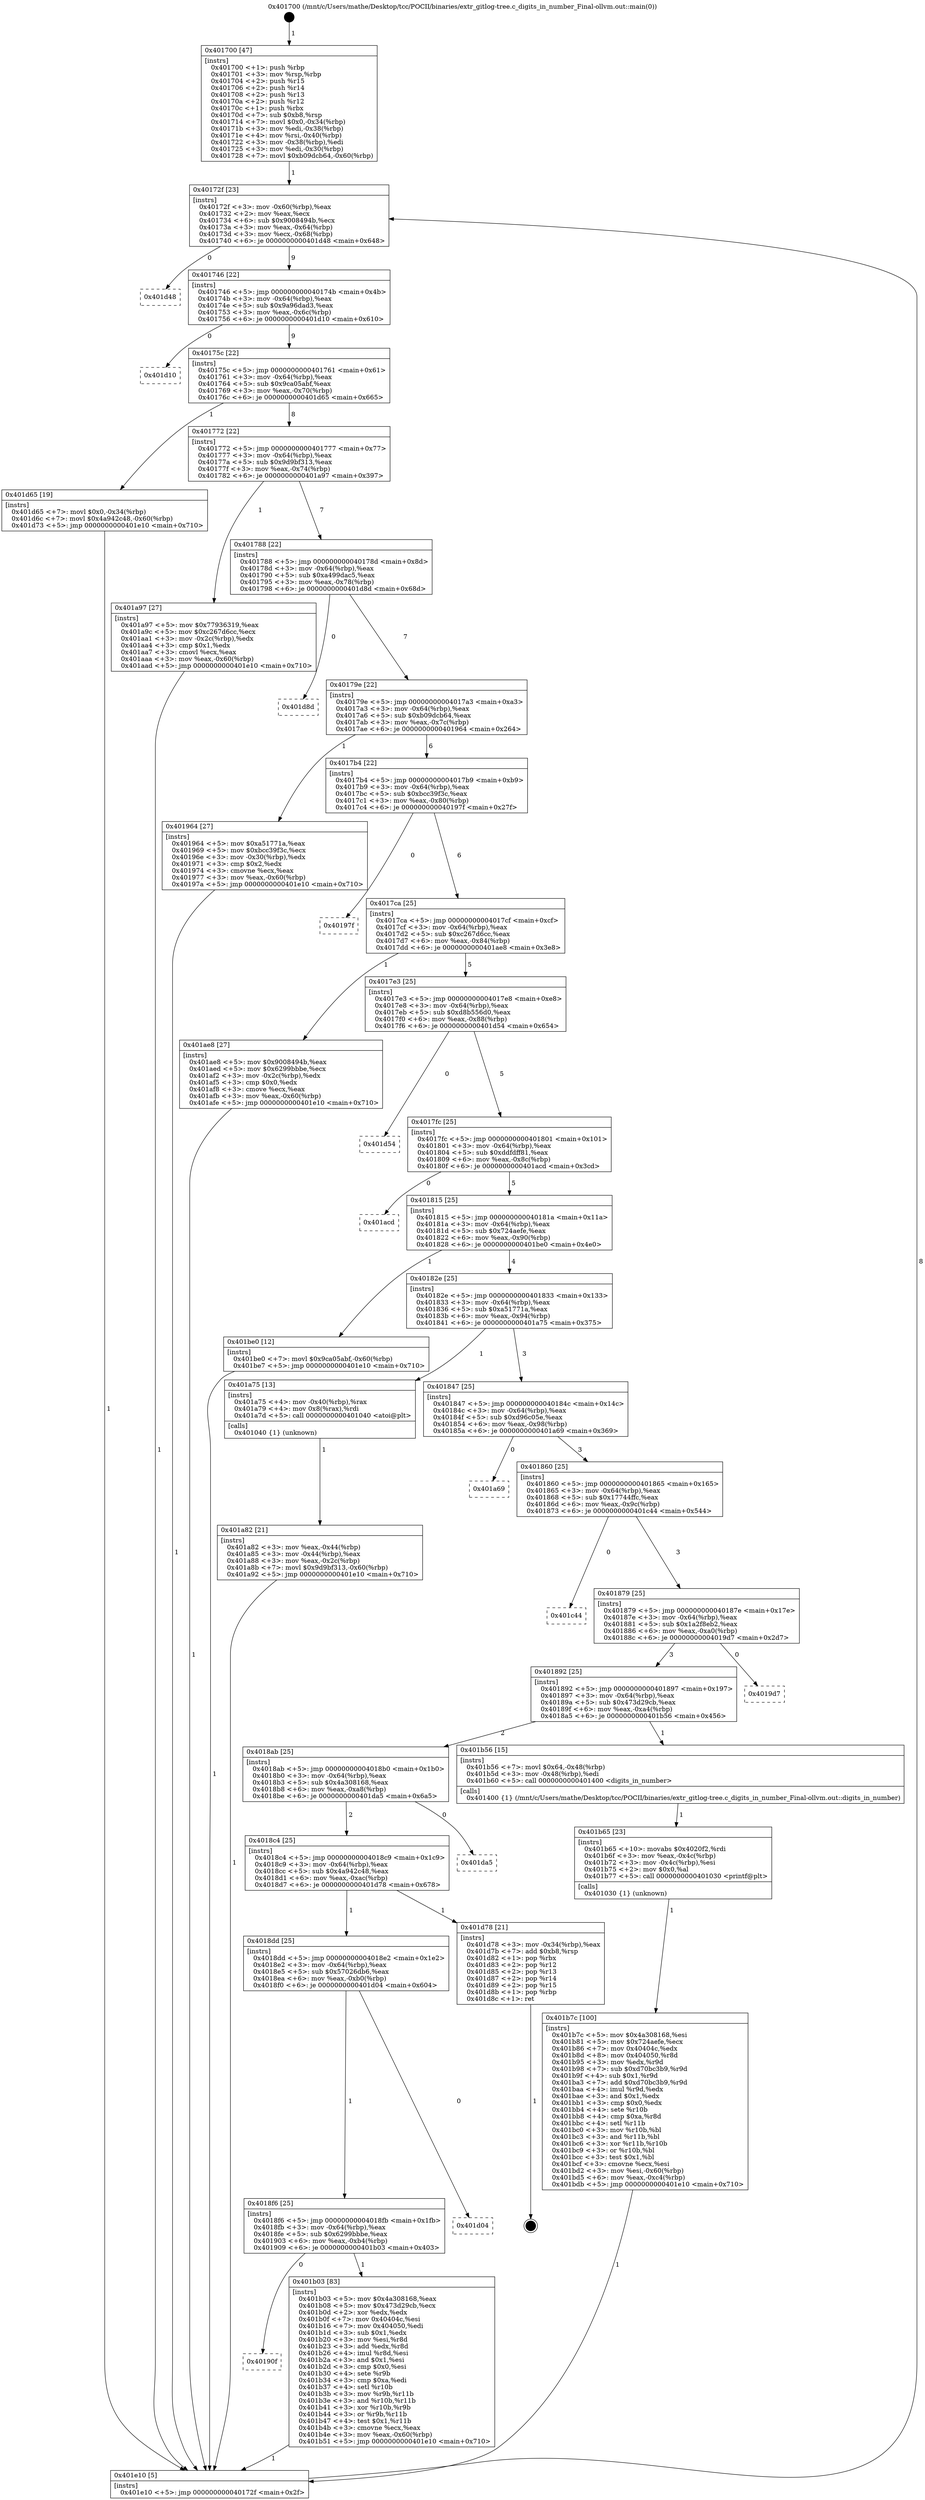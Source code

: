 digraph "0x401700" {
  label = "0x401700 (/mnt/c/Users/mathe/Desktop/tcc/POCII/binaries/extr_gitlog-tree.c_digits_in_number_Final-ollvm.out::main(0))"
  labelloc = "t"
  node[shape=record]

  Entry [label="",width=0.3,height=0.3,shape=circle,fillcolor=black,style=filled]
  "0x40172f" [label="{
     0x40172f [23]\l
     | [instrs]\l
     &nbsp;&nbsp;0x40172f \<+3\>: mov -0x60(%rbp),%eax\l
     &nbsp;&nbsp;0x401732 \<+2\>: mov %eax,%ecx\l
     &nbsp;&nbsp;0x401734 \<+6\>: sub $0x9008494b,%ecx\l
     &nbsp;&nbsp;0x40173a \<+3\>: mov %eax,-0x64(%rbp)\l
     &nbsp;&nbsp;0x40173d \<+3\>: mov %ecx,-0x68(%rbp)\l
     &nbsp;&nbsp;0x401740 \<+6\>: je 0000000000401d48 \<main+0x648\>\l
  }"]
  "0x401d48" [label="{
     0x401d48\l
  }", style=dashed]
  "0x401746" [label="{
     0x401746 [22]\l
     | [instrs]\l
     &nbsp;&nbsp;0x401746 \<+5\>: jmp 000000000040174b \<main+0x4b\>\l
     &nbsp;&nbsp;0x40174b \<+3\>: mov -0x64(%rbp),%eax\l
     &nbsp;&nbsp;0x40174e \<+5\>: sub $0x9a96dad3,%eax\l
     &nbsp;&nbsp;0x401753 \<+3\>: mov %eax,-0x6c(%rbp)\l
     &nbsp;&nbsp;0x401756 \<+6\>: je 0000000000401d10 \<main+0x610\>\l
  }"]
  Exit [label="",width=0.3,height=0.3,shape=circle,fillcolor=black,style=filled,peripheries=2]
  "0x401d10" [label="{
     0x401d10\l
  }", style=dashed]
  "0x40175c" [label="{
     0x40175c [22]\l
     | [instrs]\l
     &nbsp;&nbsp;0x40175c \<+5\>: jmp 0000000000401761 \<main+0x61\>\l
     &nbsp;&nbsp;0x401761 \<+3\>: mov -0x64(%rbp),%eax\l
     &nbsp;&nbsp;0x401764 \<+5\>: sub $0x9ca05abf,%eax\l
     &nbsp;&nbsp;0x401769 \<+3\>: mov %eax,-0x70(%rbp)\l
     &nbsp;&nbsp;0x40176c \<+6\>: je 0000000000401d65 \<main+0x665\>\l
  }"]
  "0x401b7c" [label="{
     0x401b7c [100]\l
     | [instrs]\l
     &nbsp;&nbsp;0x401b7c \<+5\>: mov $0x4a308168,%esi\l
     &nbsp;&nbsp;0x401b81 \<+5\>: mov $0x724aefe,%ecx\l
     &nbsp;&nbsp;0x401b86 \<+7\>: mov 0x40404c,%edx\l
     &nbsp;&nbsp;0x401b8d \<+8\>: mov 0x404050,%r8d\l
     &nbsp;&nbsp;0x401b95 \<+3\>: mov %edx,%r9d\l
     &nbsp;&nbsp;0x401b98 \<+7\>: sub $0xd70bc3b9,%r9d\l
     &nbsp;&nbsp;0x401b9f \<+4\>: sub $0x1,%r9d\l
     &nbsp;&nbsp;0x401ba3 \<+7\>: add $0xd70bc3b9,%r9d\l
     &nbsp;&nbsp;0x401baa \<+4\>: imul %r9d,%edx\l
     &nbsp;&nbsp;0x401bae \<+3\>: and $0x1,%edx\l
     &nbsp;&nbsp;0x401bb1 \<+3\>: cmp $0x0,%edx\l
     &nbsp;&nbsp;0x401bb4 \<+4\>: sete %r10b\l
     &nbsp;&nbsp;0x401bb8 \<+4\>: cmp $0xa,%r8d\l
     &nbsp;&nbsp;0x401bbc \<+4\>: setl %r11b\l
     &nbsp;&nbsp;0x401bc0 \<+3\>: mov %r10b,%bl\l
     &nbsp;&nbsp;0x401bc3 \<+3\>: and %r11b,%bl\l
     &nbsp;&nbsp;0x401bc6 \<+3\>: xor %r11b,%r10b\l
     &nbsp;&nbsp;0x401bc9 \<+3\>: or %r10b,%bl\l
     &nbsp;&nbsp;0x401bcc \<+3\>: test $0x1,%bl\l
     &nbsp;&nbsp;0x401bcf \<+3\>: cmovne %ecx,%esi\l
     &nbsp;&nbsp;0x401bd2 \<+3\>: mov %esi,-0x60(%rbp)\l
     &nbsp;&nbsp;0x401bd5 \<+6\>: mov %eax,-0xc4(%rbp)\l
     &nbsp;&nbsp;0x401bdb \<+5\>: jmp 0000000000401e10 \<main+0x710\>\l
  }"]
  "0x401d65" [label="{
     0x401d65 [19]\l
     | [instrs]\l
     &nbsp;&nbsp;0x401d65 \<+7\>: movl $0x0,-0x34(%rbp)\l
     &nbsp;&nbsp;0x401d6c \<+7\>: movl $0x4a942c48,-0x60(%rbp)\l
     &nbsp;&nbsp;0x401d73 \<+5\>: jmp 0000000000401e10 \<main+0x710\>\l
  }"]
  "0x401772" [label="{
     0x401772 [22]\l
     | [instrs]\l
     &nbsp;&nbsp;0x401772 \<+5\>: jmp 0000000000401777 \<main+0x77\>\l
     &nbsp;&nbsp;0x401777 \<+3\>: mov -0x64(%rbp),%eax\l
     &nbsp;&nbsp;0x40177a \<+5\>: sub $0x9d9bf313,%eax\l
     &nbsp;&nbsp;0x40177f \<+3\>: mov %eax,-0x74(%rbp)\l
     &nbsp;&nbsp;0x401782 \<+6\>: je 0000000000401a97 \<main+0x397\>\l
  }"]
  "0x401b65" [label="{
     0x401b65 [23]\l
     | [instrs]\l
     &nbsp;&nbsp;0x401b65 \<+10\>: movabs $0x4020f2,%rdi\l
     &nbsp;&nbsp;0x401b6f \<+3\>: mov %eax,-0x4c(%rbp)\l
     &nbsp;&nbsp;0x401b72 \<+3\>: mov -0x4c(%rbp),%esi\l
     &nbsp;&nbsp;0x401b75 \<+2\>: mov $0x0,%al\l
     &nbsp;&nbsp;0x401b77 \<+5\>: call 0000000000401030 \<printf@plt\>\l
     | [calls]\l
     &nbsp;&nbsp;0x401030 \{1\} (unknown)\l
  }"]
  "0x401a97" [label="{
     0x401a97 [27]\l
     | [instrs]\l
     &nbsp;&nbsp;0x401a97 \<+5\>: mov $0x77936319,%eax\l
     &nbsp;&nbsp;0x401a9c \<+5\>: mov $0xc267d6cc,%ecx\l
     &nbsp;&nbsp;0x401aa1 \<+3\>: mov -0x2c(%rbp),%edx\l
     &nbsp;&nbsp;0x401aa4 \<+3\>: cmp $0x1,%edx\l
     &nbsp;&nbsp;0x401aa7 \<+3\>: cmovl %ecx,%eax\l
     &nbsp;&nbsp;0x401aaa \<+3\>: mov %eax,-0x60(%rbp)\l
     &nbsp;&nbsp;0x401aad \<+5\>: jmp 0000000000401e10 \<main+0x710\>\l
  }"]
  "0x401788" [label="{
     0x401788 [22]\l
     | [instrs]\l
     &nbsp;&nbsp;0x401788 \<+5\>: jmp 000000000040178d \<main+0x8d\>\l
     &nbsp;&nbsp;0x40178d \<+3\>: mov -0x64(%rbp),%eax\l
     &nbsp;&nbsp;0x401790 \<+5\>: sub $0xa499dac5,%eax\l
     &nbsp;&nbsp;0x401795 \<+3\>: mov %eax,-0x78(%rbp)\l
     &nbsp;&nbsp;0x401798 \<+6\>: je 0000000000401d8d \<main+0x68d\>\l
  }"]
  "0x40190f" [label="{
     0x40190f\l
  }", style=dashed]
  "0x401d8d" [label="{
     0x401d8d\l
  }", style=dashed]
  "0x40179e" [label="{
     0x40179e [22]\l
     | [instrs]\l
     &nbsp;&nbsp;0x40179e \<+5\>: jmp 00000000004017a3 \<main+0xa3\>\l
     &nbsp;&nbsp;0x4017a3 \<+3\>: mov -0x64(%rbp),%eax\l
     &nbsp;&nbsp;0x4017a6 \<+5\>: sub $0xb09dcb64,%eax\l
     &nbsp;&nbsp;0x4017ab \<+3\>: mov %eax,-0x7c(%rbp)\l
     &nbsp;&nbsp;0x4017ae \<+6\>: je 0000000000401964 \<main+0x264\>\l
  }"]
  "0x401b03" [label="{
     0x401b03 [83]\l
     | [instrs]\l
     &nbsp;&nbsp;0x401b03 \<+5\>: mov $0x4a308168,%eax\l
     &nbsp;&nbsp;0x401b08 \<+5\>: mov $0x473d29cb,%ecx\l
     &nbsp;&nbsp;0x401b0d \<+2\>: xor %edx,%edx\l
     &nbsp;&nbsp;0x401b0f \<+7\>: mov 0x40404c,%esi\l
     &nbsp;&nbsp;0x401b16 \<+7\>: mov 0x404050,%edi\l
     &nbsp;&nbsp;0x401b1d \<+3\>: sub $0x1,%edx\l
     &nbsp;&nbsp;0x401b20 \<+3\>: mov %esi,%r8d\l
     &nbsp;&nbsp;0x401b23 \<+3\>: add %edx,%r8d\l
     &nbsp;&nbsp;0x401b26 \<+4\>: imul %r8d,%esi\l
     &nbsp;&nbsp;0x401b2a \<+3\>: and $0x1,%esi\l
     &nbsp;&nbsp;0x401b2d \<+3\>: cmp $0x0,%esi\l
     &nbsp;&nbsp;0x401b30 \<+4\>: sete %r9b\l
     &nbsp;&nbsp;0x401b34 \<+3\>: cmp $0xa,%edi\l
     &nbsp;&nbsp;0x401b37 \<+4\>: setl %r10b\l
     &nbsp;&nbsp;0x401b3b \<+3\>: mov %r9b,%r11b\l
     &nbsp;&nbsp;0x401b3e \<+3\>: and %r10b,%r11b\l
     &nbsp;&nbsp;0x401b41 \<+3\>: xor %r10b,%r9b\l
     &nbsp;&nbsp;0x401b44 \<+3\>: or %r9b,%r11b\l
     &nbsp;&nbsp;0x401b47 \<+4\>: test $0x1,%r11b\l
     &nbsp;&nbsp;0x401b4b \<+3\>: cmovne %ecx,%eax\l
     &nbsp;&nbsp;0x401b4e \<+3\>: mov %eax,-0x60(%rbp)\l
     &nbsp;&nbsp;0x401b51 \<+5\>: jmp 0000000000401e10 \<main+0x710\>\l
  }"]
  "0x401964" [label="{
     0x401964 [27]\l
     | [instrs]\l
     &nbsp;&nbsp;0x401964 \<+5\>: mov $0xa51771a,%eax\l
     &nbsp;&nbsp;0x401969 \<+5\>: mov $0xbcc39f3c,%ecx\l
     &nbsp;&nbsp;0x40196e \<+3\>: mov -0x30(%rbp),%edx\l
     &nbsp;&nbsp;0x401971 \<+3\>: cmp $0x2,%edx\l
     &nbsp;&nbsp;0x401974 \<+3\>: cmovne %ecx,%eax\l
     &nbsp;&nbsp;0x401977 \<+3\>: mov %eax,-0x60(%rbp)\l
     &nbsp;&nbsp;0x40197a \<+5\>: jmp 0000000000401e10 \<main+0x710\>\l
  }"]
  "0x4017b4" [label="{
     0x4017b4 [22]\l
     | [instrs]\l
     &nbsp;&nbsp;0x4017b4 \<+5\>: jmp 00000000004017b9 \<main+0xb9\>\l
     &nbsp;&nbsp;0x4017b9 \<+3\>: mov -0x64(%rbp),%eax\l
     &nbsp;&nbsp;0x4017bc \<+5\>: sub $0xbcc39f3c,%eax\l
     &nbsp;&nbsp;0x4017c1 \<+3\>: mov %eax,-0x80(%rbp)\l
     &nbsp;&nbsp;0x4017c4 \<+6\>: je 000000000040197f \<main+0x27f\>\l
  }"]
  "0x401e10" [label="{
     0x401e10 [5]\l
     | [instrs]\l
     &nbsp;&nbsp;0x401e10 \<+5\>: jmp 000000000040172f \<main+0x2f\>\l
  }"]
  "0x401700" [label="{
     0x401700 [47]\l
     | [instrs]\l
     &nbsp;&nbsp;0x401700 \<+1\>: push %rbp\l
     &nbsp;&nbsp;0x401701 \<+3\>: mov %rsp,%rbp\l
     &nbsp;&nbsp;0x401704 \<+2\>: push %r15\l
     &nbsp;&nbsp;0x401706 \<+2\>: push %r14\l
     &nbsp;&nbsp;0x401708 \<+2\>: push %r13\l
     &nbsp;&nbsp;0x40170a \<+2\>: push %r12\l
     &nbsp;&nbsp;0x40170c \<+1\>: push %rbx\l
     &nbsp;&nbsp;0x40170d \<+7\>: sub $0xb8,%rsp\l
     &nbsp;&nbsp;0x401714 \<+7\>: movl $0x0,-0x34(%rbp)\l
     &nbsp;&nbsp;0x40171b \<+3\>: mov %edi,-0x38(%rbp)\l
     &nbsp;&nbsp;0x40171e \<+4\>: mov %rsi,-0x40(%rbp)\l
     &nbsp;&nbsp;0x401722 \<+3\>: mov -0x38(%rbp),%edi\l
     &nbsp;&nbsp;0x401725 \<+3\>: mov %edi,-0x30(%rbp)\l
     &nbsp;&nbsp;0x401728 \<+7\>: movl $0xb09dcb64,-0x60(%rbp)\l
  }"]
  "0x4018f6" [label="{
     0x4018f6 [25]\l
     | [instrs]\l
     &nbsp;&nbsp;0x4018f6 \<+5\>: jmp 00000000004018fb \<main+0x1fb\>\l
     &nbsp;&nbsp;0x4018fb \<+3\>: mov -0x64(%rbp),%eax\l
     &nbsp;&nbsp;0x4018fe \<+5\>: sub $0x6299bbbe,%eax\l
     &nbsp;&nbsp;0x401903 \<+6\>: mov %eax,-0xb4(%rbp)\l
     &nbsp;&nbsp;0x401909 \<+6\>: je 0000000000401b03 \<main+0x403\>\l
  }"]
  "0x40197f" [label="{
     0x40197f\l
  }", style=dashed]
  "0x4017ca" [label="{
     0x4017ca [25]\l
     | [instrs]\l
     &nbsp;&nbsp;0x4017ca \<+5\>: jmp 00000000004017cf \<main+0xcf\>\l
     &nbsp;&nbsp;0x4017cf \<+3\>: mov -0x64(%rbp),%eax\l
     &nbsp;&nbsp;0x4017d2 \<+5\>: sub $0xc267d6cc,%eax\l
     &nbsp;&nbsp;0x4017d7 \<+6\>: mov %eax,-0x84(%rbp)\l
     &nbsp;&nbsp;0x4017dd \<+6\>: je 0000000000401ae8 \<main+0x3e8\>\l
  }"]
  "0x401d04" [label="{
     0x401d04\l
  }", style=dashed]
  "0x401ae8" [label="{
     0x401ae8 [27]\l
     | [instrs]\l
     &nbsp;&nbsp;0x401ae8 \<+5\>: mov $0x9008494b,%eax\l
     &nbsp;&nbsp;0x401aed \<+5\>: mov $0x6299bbbe,%ecx\l
     &nbsp;&nbsp;0x401af2 \<+3\>: mov -0x2c(%rbp),%edx\l
     &nbsp;&nbsp;0x401af5 \<+3\>: cmp $0x0,%edx\l
     &nbsp;&nbsp;0x401af8 \<+3\>: cmove %ecx,%eax\l
     &nbsp;&nbsp;0x401afb \<+3\>: mov %eax,-0x60(%rbp)\l
     &nbsp;&nbsp;0x401afe \<+5\>: jmp 0000000000401e10 \<main+0x710\>\l
  }"]
  "0x4017e3" [label="{
     0x4017e3 [25]\l
     | [instrs]\l
     &nbsp;&nbsp;0x4017e3 \<+5\>: jmp 00000000004017e8 \<main+0xe8\>\l
     &nbsp;&nbsp;0x4017e8 \<+3\>: mov -0x64(%rbp),%eax\l
     &nbsp;&nbsp;0x4017eb \<+5\>: sub $0xd8b556d0,%eax\l
     &nbsp;&nbsp;0x4017f0 \<+6\>: mov %eax,-0x88(%rbp)\l
     &nbsp;&nbsp;0x4017f6 \<+6\>: je 0000000000401d54 \<main+0x654\>\l
  }"]
  "0x4018dd" [label="{
     0x4018dd [25]\l
     | [instrs]\l
     &nbsp;&nbsp;0x4018dd \<+5\>: jmp 00000000004018e2 \<main+0x1e2\>\l
     &nbsp;&nbsp;0x4018e2 \<+3\>: mov -0x64(%rbp),%eax\l
     &nbsp;&nbsp;0x4018e5 \<+5\>: sub $0x57026db6,%eax\l
     &nbsp;&nbsp;0x4018ea \<+6\>: mov %eax,-0xb0(%rbp)\l
     &nbsp;&nbsp;0x4018f0 \<+6\>: je 0000000000401d04 \<main+0x604\>\l
  }"]
  "0x401d54" [label="{
     0x401d54\l
  }", style=dashed]
  "0x4017fc" [label="{
     0x4017fc [25]\l
     | [instrs]\l
     &nbsp;&nbsp;0x4017fc \<+5\>: jmp 0000000000401801 \<main+0x101\>\l
     &nbsp;&nbsp;0x401801 \<+3\>: mov -0x64(%rbp),%eax\l
     &nbsp;&nbsp;0x401804 \<+5\>: sub $0xddfdff81,%eax\l
     &nbsp;&nbsp;0x401809 \<+6\>: mov %eax,-0x8c(%rbp)\l
     &nbsp;&nbsp;0x40180f \<+6\>: je 0000000000401acd \<main+0x3cd\>\l
  }"]
  "0x401d78" [label="{
     0x401d78 [21]\l
     | [instrs]\l
     &nbsp;&nbsp;0x401d78 \<+3\>: mov -0x34(%rbp),%eax\l
     &nbsp;&nbsp;0x401d7b \<+7\>: add $0xb8,%rsp\l
     &nbsp;&nbsp;0x401d82 \<+1\>: pop %rbx\l
     &nbsp;&nbsp;0x401d83 \<+2\>: pop %r12\l
     &nbsp;&nbsp;0x401d85 \<+2\>: pop %r13\l
     &nbsp;&nbsp;0x401d87 \<+2\>: pop %r14\l
     &nbsp;&nbsp;0x401d89 \<+2\>: pop %r15\l
     &nbsp;&nbsp;0x401d8b \<+1\>: pop %rbp\l
     &nbsp;&nbsp;0x401d8c \<+1\>: ret\l
  }"]
  "0x401acd" [label="{
     0x401acd\l
  }", style=dashed]
  "0x401815" [label="{
     0x401815 [25]\l
     | [instrs]\l
     &nbsp;&nbsp;0x401815 \<+5\>: jmp 000000000040181a \<main+0x11a\>\l
     &nbsp;&nbsp;0x40181a \<+3\>: mov -0x64(%rbp),%eax\l
     &nbsp;&nbsp;0x40181d \<+5\>: sub $0x724aefe,%eax\l
     &nbsp;&nbsp;0x401822 \<+6\>: mov %eax,-0x90(%rbp)\l
     &nbsp;&nbsp;0x401828 \<+6\>: je 0000000000401be0 \<main+0x4e0\>\l
  }"]
  "0x4018c4" [label="{
     0x4018c4 [25]\l
     | [instrs]\l
     &nbsp;&nbsp;0x4018c4 \<+5\>: jmp 00000000004018c9 \<main+0x1c9\>\l
     &nbsp;&nbsp;0x4018c9 \<+3\>: mov -0x64(%rbp),%eax\l
     &nbsp;&nbsp;0x4018cc \<+5\>: sub $0x4a942c48,%eax\l
     &nbsp;&nbsp;0x4018d1 \<+6\>: mov %eax,-0xac(%rbp)\l
     &nbsp;&nbsp;0x4018d7 \<+6\>: je 0000000000401d78 \<main+0x678\>\l
  }"]
  "0x401be0" [label="{
     0x401be0 [12]\l
     | [instrs]\l
     &nbsp;&nbsp;0x401be0 \<+7\>: movl $0x9ca05abf,-0x60(%rbp)\l
     &nbsp;&nbsp;0x401be7 \<+5\>: jmp 0000000000401e10 \<main+0x710\>\l
  }"]
  "0x40182e" [label="{
     0x40182e [25]\l
     | [instrs]\l
     &nbsp;&nbsp;0x40182e \<+5\>: jmp 0000000000401833 \<main+0x133\>\l
     &nbsp;&nbsp;0x401833 \<+3\>: mov -0x64(%rbp),%eax\l
     &nbsp;&nbsp;0x401836 \<+5\>: sub $0xa51771a,%eax\l
     &nbsp;&nbsp;0x40183b \<+6\>: mov %eax,-0x94(%rbp)\l
     &nbsp;&nbsp;0x401841 \<+6\>: je 0000000000401a75 \<main+0x375\>\l
  }"]
  "0x401da5" [label="{
     0x401da5\l
  }", style=dashed]
  "0x401a75" [label="{
     0x401a75 [13]\l
     | [instrs]\l
     &nbsp;&nbsp;0x401a75 \<+4\>: mov -0x40(%rbp),%rax\l
     &nbsp;&nbsp;0x401a79 \<+4\>: mov 0x8(%rax),%rdi\l
     &nbsp;&nbsp;0x401a7d \<+5\>: call 0000000000401040 \<atoi@plt\>\l
     | [calls]\l
     &nbsp;&nbsp;0x401040 \{1\} (unknown)\l
  }"]
  "0x401847" [label="{
     0x401847 [25]\l
     | [instrs]\l
     &nbsp;&nbsp;0x401847 \<+5\>: jmp 000000000040184c \<main+0x14c\>\l
     &nbsp;&nbsp;0x40184c \<+3\>: mov -0x64(%rbp),%eax\l
     &nbsp;&nbsp;0x40184f \<+5\>: sub $0xd96c05e,%eax\l
     &nbsp;&nbsp;0x401854 \<+6\>: mov %eax,-0x98(%rbp)\l
     &nbsp;&nbsp;0x40185a \<+6\>: je 0000000000401a69 \<main+0x369\>\l
  }"]
  "0x401a82" [label="{
     0x401a82 [21]\l
     | [instrs]\l
     &nbsp;&nbsp;0x401a82 \<+3\>: mov %eax,-0x44(%rbp)\l
     &nbsp;&nbsp;0x401a85 \<+3\>: mov -0x44(%rbp),%eax\l
     &nbsp;&nbsp;0x401a88 \<+3\>: mov %eax,-0x2c(%rbp)\l
     &nbsp;&nbsp;0x401a8b \<+7\>: movl $0x9d9bf313,-0x60(%rbp)\l
     &nbsp;&nbsp;0x401a92 \<+5\>: jmp 0000000000401e10 \<main+0x710\>\l
  }"]
  "0x4018ab" [label="{
     0x4018ab [25]\l
     | [instrs]\l
     &nbsp;&nbsp;0x4018ab \<+5\>: jmp 00000000004018b0 \<main+0x1b0\>\l
     &nbsp;&nbsp;0x4018b0 \<+3\>: mov -0x64(%rbp),%eax\l
     &nbsp;&nbsp;0x4018b3 \<+5\>: sub $0x4a308168,%eax\l
     &nbsp;&nbsp;0x4018b8 \<+6\>: mov %eax,-0xa8(%rbp)\l
     &nbsp;&nbsp;0x4018be \<+6\>: je 0000000000401da5 \<main+0x6a5\>\l
  }"]
  "0x401a69" [label="{
     0x401a69\l
  }", style=dashed]
  "0x401860" [label="{
     0x401860 [25]\l
     | [instrs]\l
     &nbsp;&nbsp;0x401860 \<+5\>: jmp 0000000000401865 \<main+0x165\>\l
     &nbsp;&nbsp;0x401865 \<+3\>: mov -0x64(%rbp),%eax\l
     &nbsp;&nbsp;0x401868 \<+5\>: sub $0x17744ffc,%eax\l
     &nbsp;&nbsp;0x40186d \<+6\>: mov %eax,-0x9c(%rbp)\l
     &nbsp;&nbsp;0x401873 \<+6\>: je 0000000000401c44 \<main+0x544\>\l
  }"]
  "0x401b56" [label="{
     0x401b56 [15]\l
     | [instrs]\l
     &nbsp;&nbsp;0x401b56 \<+7\>: movl $0x64,-0x48(%rbp)\l
     &nbsp;&nbsp;0x401b5d \<+3\>: mov -0x48(%rbp),%edi\l
     &nbsp;&nbsp;0x401b60 \<+5\>: call 0000000000401400 \<digits_in_number\>\l
     | [calls]\l
     &nbsp;&nbsp;0x401400 \{1\} (/mnt/c/Users/mathe/Desktop/tcc/POCII/binaries/extr_gitlog-tree.c_digits_in_number_Final-ollvm.out::digits_in_number)\l
  }"]
  "0x401c44" [label="{
     0x401c44\l
  }", style=dashed]
  "0x401879" [label="{
     0x401879 [25]\l
     | [instrs]\l
     &nbsp;&nbsp;0x401879 \<+5\>: jmp 000000000040187e \<main+0x17e\>\l
     &nbsp;&nbsp;0x40187e \<+3\>: mov -0x64(%rbp),%eax\l
     &nbsp;&nbsp;0x401881 \<+5\>: sub $0x1a2f8eb2,%eax\l
     &nbsp;&nbsp;0x401886 \<+6\>: mov %eax,-0xa0(%rbp)\l
     &nbsp;&nbsp;0x40188c \<+6\>: je 00000000004019d7 \<main+0x2d7\>\l
  }"]
  "0x401892" [label="{
     0x401892 [25]\l
     | [instrs]\l
     &nbsp;&nbsp;0x401892 \<+5\>: jmp 0000000000401897 \<main+0x197\>\l
     &nbsp;&nbsp;0x401897 \<+3\>: mov -0x64(%rbp),%eax\l
     &nbsp;&nbsp;0x40189a \<+5\>: sub $0x473d29cb,%eax\l
     &nbsp;&nbsp;0x40189f \<+6\>: mov %eax,-0xa4(%rbp)\l
     &nbsp;&nbsp;0x4018a5 \<+6\>: je 0000000000401b56 \<main+0x456\>\l
  }"]
  "0x4019d7" [label="{
     0x4019d7\l
  }", style=dashed]
  Entry -> "0x401700" [label=" 1"]
  "0x40172f" -> "0x401d48" [label=" 0"]
  "0x40172f" -> "0x401746" [label=" 9"]
  "0x401d78" -> Exit [label=" 1"]
  "0x401746" -> "0x401d10" [label=" 0"]
  "0x401746" -> "0x40175c" [label=" 9"]
  "0x401d65" -> "0x401e10" [label=" 1"]
  "0x40175c" -> "0x401d65" [label=" 1"]
  "0x40175c" -> "0x401772" [label=" 8"]
  "0x401be0" -> "0x401e10" [label=" 1"]
  "0x401772" -> "0x401a97" [label=" 1"]
  "0x401772" -> "0x401788" [label=" 7"]
  "0x401b7c" -> "0x401e10" [label=" 1"]
  "0x401788" -> "0x401d8d" [label=" 0"]
  "0x401788" -> "0x40179e" [label=" 7"]
  "0x401b65" -> "0x401b7c" [label=" 1"]
  "0x40179e" -> "0x401964" [label=" 1"]
  "0x40179e" -> "0x4017b4" [label=" 6"]
  "0x401964" -> "0x401e10" [label=" 1"]
  "0x401700" -> "0x40172f" [label=" 1"]
  "0x401e10" -> "0x40172f" [label=" 8"]
  "0x401b56" -> "0x401b65" [label=" 1"]
  "0x4017b4" -> "0x40197f" [label=" 0"]
  "0x4017b4" -> "0x4017ca" [label=" 6"]
  "0x4018f6" -> "0x40190f" [label=" 0"]
  "0x4017ca" -> "0x401ae8" [label=" 1"]
  "0x4017ca" -> "0x4017e3" [label=" 5"]
  "0x4018f6" -> "0x401b03" [label=" 1"]
  "0x4017e3" -> "0x401d54" [label=" 0"]
  "0x4017e3" -> "0x4017fc" [label=" 5"]
  "0x4018dd" -> "0x4018f6" [label=" 1"]
  "0x4017fc" -> "0x401acd" [label=" 0"]
  "0x4017fc" -> "0x401815" [label=" 5"]
  "0x4018dd" -> "0x401d04" [label=" 0"]
  "0x401815" -> "0x401be0" [label=" 1"]
  "0x401815" -> "0x40182e" [label=" 4"]
  "0x4018c4" -> "0x4018dd" [label=" 1"]
  "0x40182e" -> "0x401a75" [label=" 1"]
  "0x40182e" -> "0x401847" [label=" 3"]
  "0x401a75" -> "0x401a82" [label=" 1"]
  "0x401a82" -> "0x401e10" [label=" 1"]
  "0x401a97" -> "0x401e10" [label=" 1"]
  "0x401ae8" -> "0x401e10" [label=" 1"]
  "0x4018c4" -> "0x401d78" [label=" 1"]
  "0x401847" -> "0x401a69" [label=" 0"]
  "0x401847" -> "0x401860" [label=" 3"]
  "0x4018ab" -> "0x4018c4" [label=" 2"]
  "0x401860" -> "0x401c44" [label=" 0"]
  "0x401860" -> "0x401879" [label=" 3"]
  "0x4018ab" -> "0x401da5" [label=" 0"]
  "0x401879" -> "0x4019d7" [label=" 0"]
  "0x401879" -> "0x401892" [label=" 3"]
  "0x401b03" -> "0x401e10" [label=" 1"]
  "0x401892" -> "0x401b56" [label=" 1"]
  "0x401892" -> "0x4018ab" [label=" 2"]
}
